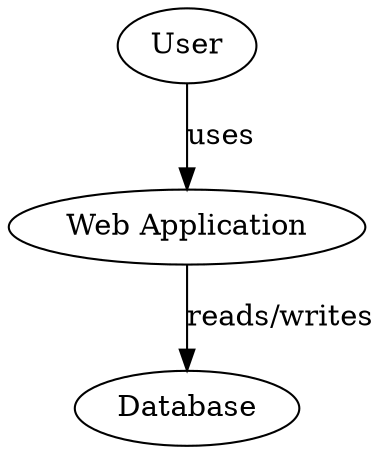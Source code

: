 digraph G {
    // Applications
    app1 [label="Web Application", type="application"];
    app2 [label="Database", type="application"];
    
    // Business
    business1 [label="User", type="business"];
    
    // Relationships
    business1 -> app1 [label="uses"];
    app1 -> app2 [label="reads/writes"];
} 